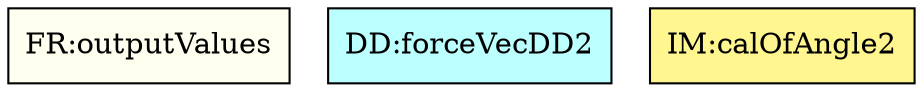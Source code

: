 digraph avsall {


	instance:twoDMotion	[shape=box, color=black, style=filled, fillcolor=mistyrose, label="A:twoDMotion"];
	instance:cartSys	[shape=box, color=black, style=filled, fillcolor=mistyrose, label="A:cartSys"];
	instance:cartSysR	[shape=box, color=black, style=filled, fillcolor=mistyrose, label="A:cartSysR"];
	instance:yAxisDir	[shape=box, color=black, style=filled, fillcolor=mistyrose, label="A:yAxisDir"];

	subgraph A {
	rank="same"
	{instance:twoDMotion, instance:cartSys, instance:cartSysR, instance:yAxisDir}
	}

	dataDefn:p_1	[shape=box, color=black, style=filled, fillcolor=paleturquoise1, label="DD:positionVecDD1"];
	dataDefn:p_2	[shape=box, color=black, style=filled, fillcolor=paleturquoise1, label="DD:positionVecDD2"];
	dataDefn:v_mv1	[shape=box, color=black, style=filled, fillcolor=paleturquoise1, label="DD:velocityVecDD1"];
	dataDefn:v_mv2	[shape=box, color=black, style=filled, fillcolor=paleturquoise1, label="DD:velocityVecDD2"];
	dataDefn:a_mv1	[shape=box, color=black, style=filled, fillcolor=paleturquoise1, label="DD:accelVecDD1"];
	dataDefn:a_mv2	[shape=box, color=black, style=filled, fillcolor=paleturquoise1, label="DD:accelVecDD2"];
	dataDefn:F_mv1	[shape=box, color=black, style=filled, fillcolor=paleturquoise1, label="DD:forceVecDD1"];
	dataDefn:F_mv2	[shape=box, color=black, style=filled, fillcolor=paleturquoise1, label="DD:forceVecDD2"];

	subgraph DD {
	rank="same"
	{dataDefn:p_1, dataDefn:p_2, dataDefn:v_mv1, dataDefn:v_mv2, dataDefn:a_mv1, dataDefn:a_mv2, dataDefn:F_mv1, dataDefn:F_mv2}
	}

	theory:accelerationTM	[shape=box, color=black, style=filled, fillcolor=pink, label="TM:acceleration"];
	theory:velocityTM	[shape=box, color=black, style=filled, fillcolor=pink, label="TM:velocity"];
	theory:newtonSL	[shape=box, color=black, style=filled, fillcolor=pink, label="TM:NewtonSecLawMot"];

	subgraph TM {
	rank="same"
	{theory:accelerationTM, theory:velocityTM, theory:newtonSL}
	}

	theory:v_mv1	[shape=box, color=black, style=filled, fillcolor=palegreen, label="GD:velocityVector1"];
	theory:v_mv2	[shape=box, color=black, style=filled, fillcolor=palegreen, label="GD:velocityVector2"];
	theory:a_mv1	[shape=box, color=black, style=filled, fillcolor=palegreen, label="GD:accelerationVector1"];
	theory:a_mv2	[shape=box, color=black, style=filled, fillcolor=palegreen, label="GD:accelerationVector2"];
	theory:F_mv1	[shape=box, color=black, style=filled, fillcolor=palegreen, label="GD:forceVector1"];
	theory:F_mv2	[shape=box, color=black, style=filled, fillcolor=palegreen, label="GD:forceVector2"];

	subgraph GD {
	rank="same"
	{theory:v_mv1, theory:v_mv2, theory:a_mv1, theory:a_mv2, theory:F_mv1, theory:F_mv2}
	}

	theory:angleIM1	[shape=box, color=black, style=filled, fillcolor=khaki1, label="IM:calOfAngle1"];
	theory:angleIM2	[shape=box, color=black, style=filled, fillcolor=khaki1, label="IM:calOfAngle2"];

	subgraph IM {
	rank="same"
	{theory:angleIM1, theory:angleIM2}
	}

	instance:correct	[shape=box, color=black, style=filled, fillcolor=ivory, label="NFR:correct"];
	instance:portable	[shape=box, color=black, style=filled, fillcolor=ivory, label="NFR:portable"];
	instance:inputValues	[shape=box, color=black, style=filled, fillcolor=ivory, label="FR:inputValues"];
	instance:verifyInptVals	[shape=box, color=black, style=filled, fillcolor=ivory, label="FR:verifyInptVals"];
	instance:calcAng	[shape=box, color=black, style=filled, fillcolor=ivory, label="FR:calcAng"];
	instance:outputValues	[shape=box, color=black, style=filled, fillcolor=ivory, label="FR:outputValues"];

	subgraph NFR {
	rank="same"
	{instance:correct, instance:portable, instance:inputValues, instance:verifyInptVals, instance:calcAng, instance:outputValues}
	}

}

